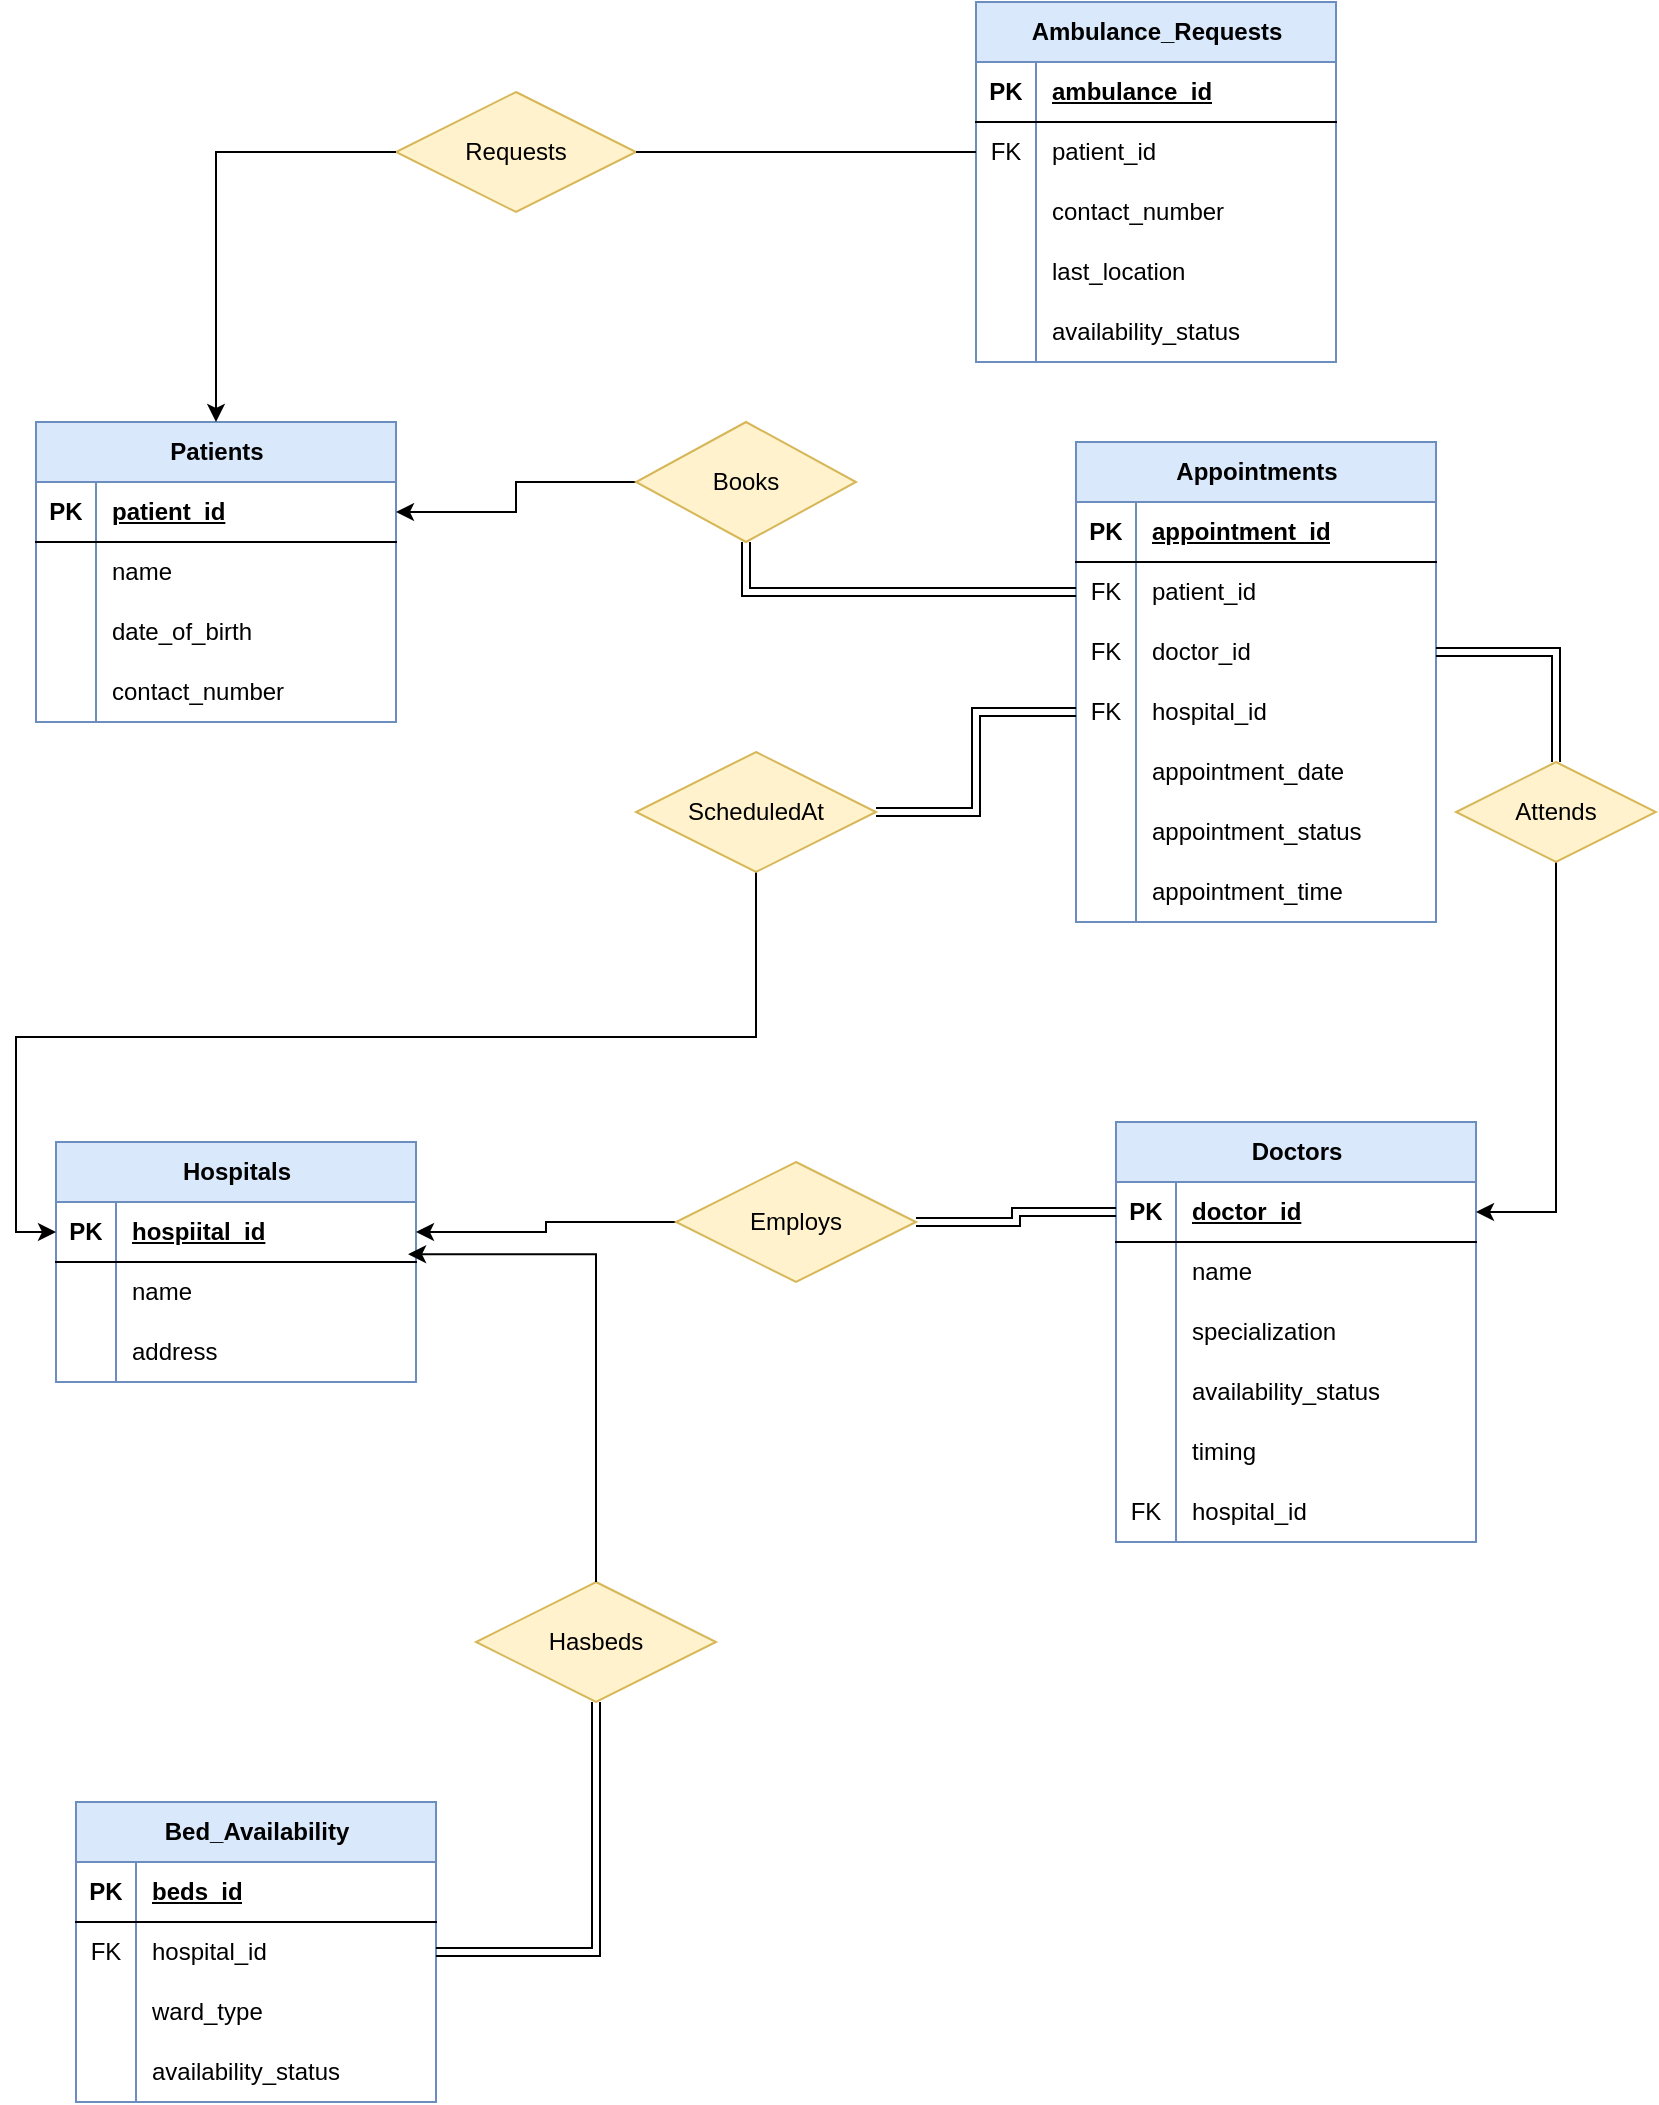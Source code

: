 <mxfile version="26.1.3">
  <diagram id="R2lEEEUBdFMjLlhIrx00" name="Page-1">
    <mxGraphModel dx="2250" dy="804" grid="0" gridSize="10" guides="1" tooltips="1" connect="1" arrows="1" fold="1" page="1" pageScale="1" pageWidth="850" pageHeight="1100" math="0" shadow="0" extFonts="Permanent Marker^https://fonts.googleapis.com/css?family=Permanent+Marker">
      <root>
        <mxCell id="0" />
        <mxCell id="1" parent="0" />
        <mxCell id="04bcfKcOpbfjEEzvRATr-1" value="Patients" style="shape=table;startSize=30;container=1;collapsible=1;childLayout=tableLayout;fixedRows=1;rowLines=0;fontStyle=1;align=center;resizeLast=1;html=1;fillColor=#dae8fc;strokeColor=#6c8ebf;" parent="1" vertex="1">
          <mxGeometry x="-820" y="230" width="180" height="150" as="geometry" />
        </mxCell>
        <mxCell id="04bcfKcOpbfjEEzvRATr-2" value="" style="shape=tableRow;horizontal=0;startSize=0;swimlaneHead=0;swimlaneBody=0;fillColor=none;collapsible=0;dropTarget=0;points=[[0,0.5],[1,0.5]];portConstraint=eastwest;top=0;left=0;right=0;bottom=1;" parent="04bcfKcOpbfjEEzvRATr-1" vertex="1">
          <mxGeometry y="30" width="180" height="30" as="geometry" />
        </mxCell>
        <mxCell id="04bcfKcOpbfjEEzvRATr-3" value="PK" style="shape=partialRectangle;connectable=0;fillColor=none;top=0;left=0;bottom=0;right=0;fontStyle=1;overflow=hidden;whiteSpace=wrap;html=1;" parent="04bcfKcOpbfjEEzvRATr-2" vertex="1">
          <mxGeometry width="30" height="30" as="geometry">
            <mxRectangle width="30" height="30" as="alternateBounds" />
          </mxGeometry>
        </mxCell>
        <mxCell id="04bcfKcOpbfjEEzvRATr-4" value="patient_id" style="shape=partialRectangle;connectable=0;fillColor=none;top=0;left=0;bottom=0;right=0;align=left;spacingLeft=6;fontStyle=5;overflow=hidden;whiteSpace=wrap;html=1;" parent="04bcfKcOpbfjEEzvRATr-2" vertex="1">
          <mxGeometry x="30" width="150" height="30" as="geometry">
            <mxRectangle width="150" height="30" as="alternateBounds" />
          </mxGeometry>
        </mxCell>
        <mxCell id="04bcfKcOpbfjEEzvRATr-5" value="" style="shape=tableRow;horizontal=0;startSize=0;swimlaneHead=0;swimlaneBody=0;fillColor=none;collapsible=0;dropTarget=0;points=[[0,0.5],[1,0.5]];portConstraint=eastwest;top=0;left=0;right=0;bottom=0;" parent="04bcfKcOpbfjEEzvRATr-1" vertex="1">
          <mxGeometry y="60" width="180" height="30" as="geometry" />
        </mxCell>
        <mxCell id="04bcfKcOpbfjEEzvRATr-6" value="" style="shape=partialRectangle;connectable=0;fillColor=none;top=0;left=0;bottom=0;right=0;editable=1;overflow=hidden;whiteSpace=wrap;html=1;" parent="04bcfKcOpbfjEEzvRATr-5" vertex="1">
          <mxGeometry width="30" height="30" as="geometry">
            <mxRectangle width="30" height="30" as="alternateBounds" />
          </mxGeometry>
        </mxCell>
        <mxCell id="04bcfKcOpbfjEEzvRATr-7" value="name" style="shape=partialRectangle;connectable=0;fillColor=none;top=0;left=0;bottom=0;right=0;align=left;spacingLeft=6;overflow=hidden;whiteSpace=wrap;html=1;" parent="04bcfKcOpbfjEEzvRATr-5" vertex="1">
          <mxGeometry x="30" width="150" height="30" as="geometry">
            <mxRectangle width="150" height="30" as="alternateBounds" />
          </mxGeometry>
        </mxCell>
        <mxCell id="04bcfKcOpbfjEEzvRATr-8" value="" style="shape=tableRow;horizontal=0;startSize=0;swimlaneHead=0;swimlaneBody=0;fillColor=none;collapsible=0;dropTarget=0;points=[[0,0.5],[1,0.5]];portConstraint=eastwest;top=0;left=0;right=0;bottom=0;" parent="04bcfKcOpbfjEEzvRATr-1" vertex="1">
          <mxGeometry y="90" width="180" height="30" as="geometry" />
        </mxCell>
        <mxCell id="04bcfKcOpbfjEEzvRATr-9" value="" style="shape=partialRectangle;connectable=0;fillColor=none;top=0;left=0;bottom=0;right=0;editable=1;overflow=hidden;whiteSpace=wrap;html=1;" parent="04bcfKcOpbfjEEzvRATr-8" vertex="1">
          <mxGeometry width="30" height="30" as="geometry">
            <mxRectangle width="30" height="30" as="alternateBounds" />
          </mxGeometry>
        </mxCell>
        <mxCell id="04bcfKcOpbfjEEzvRATr-10" value="date_of_birth" style="shape=partialRectangle;connectable=0;fillColor=none;top=0;left=0;bottom=0;right=0;align=left;spacingLeft=6;overflow=hidden;whiteSpace=wrap;html=1;" parent="04bcfKcOpbfjEEzvRATr-8" vertex="1">
          <mxGeometry x="30" width="150" height="30" as="geometry">
            <mxRectangle width="150" height="30" as="alternateBounds" />
          </mxGeometry>
        </mxCell>
        <mxCell id="04bcfKcOpbfjEEzvRATr-11" value="" style="shape=tableRow;horizontal=0;startSize=0;swimlaneHead=0;swimlaneBody=0;fillColor=none;collapsible=0;dropTarget=0;points=[[0,0.5],[1,0.5]];portConstraint=eastwest;top=0;left=0;right=0;bottom=0;" parent="04bcfKcOpbfjEEzvRATr-1" vertex="1">
          <mxGeometry y="120" width="180" height="30" as="geometry" />
        </mxCell>
        <mxCell id="04bcfKcOpbfjEEzvRATr-12" value="" style="shape=partialRectangle;connectable=0;fillColor=none;top=0;left=0;bottom=0;right=0;editable=1;overflow=hidden;whiteSpace=wrap;html=1;" parent="04bcfKcOpbfjEEzvRATr-11" vertex="1">
          <mxGeometry width="30" height="30" as="geometry">
            <mxRectangle width="30" height="30" as="alternateBounds" />
          </mxGeometry>
        </mxCell>
        <mxCell id="04bcfKcOpbfjEEzvRATr-13" value="contact_number" style="shape=partialRectangle;connectable=0;fillColor=none;top=0;left=0;bottom=0;right=0;align=left;spacingLeft=6;overflow=hidden;whiteSpace=wrap;html=1;" parent="04bcfKcOpbfjEEzvRATr-11" vertex="1">
          <mxGeometry x="30" width="150" height="30" as="geometry">
            <mxRectangle width="150" height="30" as="alternateBounds" />
          </mxGeometry>
        </mxCell>
        <mxCell id="04bcfKcOpbfjEEzvRATr-14" value="Appointments" style="shape=table;startSize=30;container=1;collapsible=1;childLayout=tableLayout;fixedRows=1;rowLines=0;fontStyle=1;align=center;resizeLast=1;html=1;fillColor=#dae8fc;strokeColor=#6c8ebf;" parent="1" vertex="1">
          <mxGeometry x="-300" y="240" width="180" height="240" as="geometry" />
        </mxCell>
        <mxCell id="04bcfKcOpbfjEEzvRATr-15" value="" style="shape=tableRow;horizontal=0;startSize=0;swimlaneHead=0;swimlaneBody=0;fillColor=none;collapsible=0;dropTarget=0;points=[[0,0.5],[1,0.5]];portConstraint=eastwest;top=0;left=0;right=0;bottom=1;" parent="04bcfKcOpbfjEEzvRATr-14" vertex="1">
          <mxGeometry y="30" width="180" height="30" as="geometry" />
        </mxCell>
        <mxCell id="04bcfKcOpbfjEEzvRATr-16" value="PK" style="shape=partialRectangle;connectable=0;fillColor=none;top=0;left=0;bottom=0;right=0;fontStyle=1;overflow=hidden;whiteSpace=wrap;html=1;" parent="04bcfKcOpbfjEEzvRATr-15" vertex="1">
          <mxGeometry width="30" height="30" as="geometry">
            <mxRectangle width="30" height="30" as="alternateBounds" />
          </mxGeometry>
        </mxCell>
        <mxCell id="04bcfKcOpbfjEEzvRATr-17" value="appointment_id" style="shape=partialRectangle;connectable=0;fillColor=none;top=0;left=0;bottom=0;right=0;align=left;spacingLeft=6;fontStyle=5;overflow=hidden;whiteSpace=wrap;html=1;" parent="04bcfKcOpbfjEEzvRATr-15" vertex="1">
          <mxGeometry x="30" width="150" height="30" as="geometry">
            <mxRectangle width="150" height="30" as="alternateBounds" />
          </mxGeometry>
        </mxCell>
        <mxCell id="04bcfKcOpbfjEEzvRATr-18" value="" style="shape=tableRow;horizontal=0;startSize=0;swimlaneHead=0;swimlaneBody=0;fillColor=none;collapsible=0;dropTarget=0;points=[[0,0.5],[1,0.5]];portConstraint=eastwest;top=0;left=0;right=0;bottom=0;" parent="04bcfKcOpbfjEEzvRATr-14" vertex="1">
          <mxGeometry y="60" width="180" height="30" as="geometry" />
        </mxCell>
        <mxCell id="04bcfKcOpbfjEEzvRATr-19" value="FK" style="shape=partialRectangle;connectable=0;fillColor=none;top=0;left=0;bottom=0;right=0;editable=1;overflow=hidden;whiteSpace=wrap;html=1;" parent="04bcfKcOpbfjEEzvRATr-18" vertex="1">
          <mxGeometry width="30" height="30" as="geometry">
            <mxRectangle width="30" height="30" as="alternateBounds" />
          </mxGeometry>
        </mxCell>
        <mxCell id="04bcfKcOpbfjEEzvRATr-20" value="patient_id" style="shape=partialRectangle;connectable=0;fillColor=none;top=0;left=0;bottom=0;right=0;align=left;spacingLeft=6;overflow=hidden;whiteSpace=wrap;html=1;" parent="04bcfKcOpbfjEEzvRATr-18" vertex="1">
          <mxGeometry x="30" width="150" height="30" as="geometry">
            <mxRectangle width="150" height="30" as="alternateBounds" />
          </mxGeometry>
        </mxCell>
        <mxCell id="04bcfKcOpbfjEEzvRATr-21" value="" style="shape=tableRow;horizontal=0;startSize=0;swimlaneHead=0;swimlaneBody=0;fillColor=none;collapsible=0;dropTarget=0;points=[[0,0.5],[1,0.5]];portConstraint=eastwest;top=0;left=0;right=0;bottom=0;" parent="04bcfKcOpbfjEEzvRATr-14" vertex="1">
          <mxGeometry y="90" width="180" height="30" as="geometry" />
        </mxCell>
        <mxCell id="04bcfKcOpbfjEEzvRATr-22" value="FK" style="shape=partialRectangle;connectable=0;fillColor=none;top=0;left=0;bottom=0;right=0;editable=1;overflow=hidden;whiteSpace=wrap;html=1;" parent="04bcfKcOpbfjEEzvRATr-21" vertex="1">
          <mxGeometry width="30" height="30" as="geometry">
            <mxRectangle width="30" height="30" as="alternateBounds" />
          </mxGeometry>
        </mxCell>
        <mxCell id="04bcfKcOpbfjEEzvRATr-23" value="doctor_id" style="shape=partialRectangle;connectable=0;fillColor=none;top=0;left=0;bottom=0;right=0;align=left;spacingLeft=6;overflow=hidden;whiteSpace=wrap;html=1;" parent="04bcfKcOpbfjEEzvRATr-21" vertex="1">
          <mxGeometry x="30" width="150" height="30" as="geometry">
            <mxRectangle width="150" height="30" as="alternateBounds" />
          </mxGeometry>
        </mxCell>
        <mxCell id="04bcfKcOpbfjEEzvRATr-24" value="" style="shape=tableRow;horizontal=0;startSize=0;swimlaneHead=0;swimlaneBody=0;fillColor=none;collapsible=0;dropTarget=0;points=[[0,0.5],[1,0.5]];portConstraint=eastwest;top=0;left=0;right=0;bottom=0;" parent="04bcfKcOpbfjEEzvRATr-14" vertex="1">
          <mxGeometry y="120" width="180" height="30" as="geometry" />
        </mxCell>
        <mxCell id="04bcfKcOpbfjEEzvRATr-25" value="FK" style="shape=partialRectangle;connectable=0;fillColor=none;top=0;left=0;bottom=0;right=0;editable=1;overflow=hidden;whiteSpace=wrap;html=1;" parent="04bcfKcOpbfjEEzvRATr-24" vertex="1">
          <mxGeometry width="30" height="30" as="geometry">
            <mxRectangle width="30" height="30" as="alternateBounds" />
          </mxGeometry>
        </mxCell>
        <mxCell id="04bcfKcOpbfjEEzvRATr-26" value="hospital_id" style="shape=partialRectangle;connectable=0;fillColor=none;top=0;left=0;bottom=0;right=0;align=left;spacingLeft=6;overflow=hidden;whiteSpace=wrap;html=1;" parent="04bcfKcOpbfjEEzvRATr-24" vertex="1">
          <mxGeometry x="30" width="150" height="30" as="geometry">
            <mxRectangle width="150" height="30" as="alternateBounds" />
          </mxGeometry>
        </mxCell>
        <mxCell id="04bcfKcOpbfjEEzvRATr-27" value="" style="shape=tableRow;horizontal=0;startSize=0;swimlaneHead=0;swimlaneBody=0;fillColor=none;collapsible=0;dropTarget=0;points=[[0,0.5],[1,0.5]];portConstraint=eastwest;top=0;left=0;right=0;bottom=0;" parent="04bcfKcOpbfjEEzvRATr-14" vertex="1">
          <mxGeometry y="150" width="180" height="30" as="geometry" />
        </mxCell>
        <mxCell id="04bcfKcOpbfjEEzvRATr-28" value="" style="shape=partialRectangle;connectable=0;fillColor=none;top=0;left=0;bottom=0;right=0;editable=1;overflow=hidden;whiteSpace=wrap;html=1;" parent="04bcfKcOpbfjEEzvRATr-27" vertex="1">
          <mxGeometry width="30" height="30" as="geometry">
            <mxRectangle width="30" height="30" as="alternateBounds" />
          </mxGeometry>
        </mxCell>
        <mxCell id="04bcfKcOpbfjEEzvRATr-29" value="appointment_date" style="shape=partialRectangle;connectable=0;fillColor=none;top=0;left=0;bottom=0;right=0;align=left;spacingLeft=6;overflow=hidden;whiteSpace=wrap;html=1;" parent="04bcfKcOpbfjEEzvRATr-27" vertex="1">
          <mxGeometry x="30" width="150" height="30" as="geometry">
            <mxRectangle width="150" height="30" as="alternateBounds" />
          </mxGeometry>
        </mxCell>
        <mxCell id="04bcfKcOpbfjEEzvRATr-30" value="" style="shape=tableRow;horizontal=0;startSize=0;swimlaneHead=0;swimlaneBody=0;fillColor=none;collapsible=0;dropTarget=0;points=[[0,0.5],[1,0.5]];portConstraint=eastwest;top=0;left=0;right=0;bottom=0;" parent="04bcfKcOpbfjEEzvRATr-14" vertex="1">
          <mxGeometry y="180" width="180" height="30" as="geometry" />
        </mxCell>
        <mxCell id="04bcfKcOpbfjEEzvRATr-31" value="" style="shape=partialRectangle;connectable=0;fillColor=none;top=0;left=0;bottom=0;right=0;editable=1;overflow=hidden;whiteSpace=wrap;html=1;" parent="04bcfKcOpbfjEEzvRATr-30" vertex="1">
          <mxGeometry width="30" height="30" as="geometry">
            <mxRectangle width="30" height="30" as="alternateBounds" />
          </mxGeometry>
        </mxCell>
        <mxCell id="04bcfKcOpbfjEEzvRATr-32" value="appointment_status" style="shape=partialRectangle;connectable=0;fillColor=none;top=0;left=0;bottom=0;right=0;align=left;spacingLeft=6;overflow=hidden;whiteSpace=wrap;html=1;" parent="04bcfKcOpbfjEEzvRATr-30" vertex="1">
          <mxGeometry x="30" width="150" height="30" as="geometry">
            <mxRectangle width="150" height="30" as="alternateBounds" />
          </mxGeometry>
        </mxCell>
        <mxCell id="OBaF5iX1bzfzKZibV4gf-2" value="" style="shape=tableRow;horizontal=0;startSize=0;swimlaneHead=0;swimlaneBody=0;fillColor=none;collapsible=0;dropTarget=0;points=[[0,0.5],[1,0.5]];portConstraint=eastwest;top=0;left=0;right=0;bottom=0;" vertex="1" parent="04bcfKcOpbfjEEzvRATr-14">
          <mxGeometry y="210" width="180" height="30" as="geometry" />
        </mxCell>
        <mxCell id="OBaF5iX1bzfzKZibV4gf-3" value="" style="shape=partialRectangle;connectable=0;fillColor=none;top=0;left=0;bottom=0;right=0;editable=1;overflow=hidden;whiteSpace=wrap;html=1;" vertex="1" parent="OBaF5iX1bzfzKZibV4gf-2">
          <mxGeometry width="30" height="30" as="geometry">
            <mxRectangle width="30" height="30" as="alternateBounds" />
          </mxGeometry>
        </mxCell>
        <mxCell id="OBaF5iX1bzfzKZibV4gf-4" value="appointment_time" style="shape=partialRectangle;connectable=0;fillColor=none;top=0;left=0;bottom=0;right=0;align=left;spacingLeft=6;overflow=hidden;whiteSpace=wrap;html=1;" vertex="1" parent="OBaF5iX1bzfzKZibV4gf-2">
          <mxGeometry x="30" width="150" height="30" as="geometry">
            <mxRectangle width="150" height="30" as="alternateBounds" />
          </mxGeometry>
        </mxCell>
        <mxCell id="04bcfKcOpbfjEEzvRATr-33" value="Doctors" style="shape=table;startSize=30;container=1;collapsible=1;childLayout=tableLayout;fixedRows=1;rowLines=0;fontStyle=1;align=center;resizeLast=1;html=1;fillColor=#dae8fc;strokeColor=#6c8ebf;" parent="1" vertex="1">
          <mxGeometry x="-280" y="580" width="180" height="210" as="geometry" />
        </mxCell>
        <mxCell id="04bcfKcOpbfjEEzvRATr-34" value="" style="shape=tableRow;horizontal=0;startSize=0;swimlaneHead=0;swimlaneBody=0;fillColor=none;collapsible=0;dropTarget=0;points=[[0,0.5],[1,0.5]];portConstraint=eastwest;top=0;left=0;right=0;bottom=1;" parent="04bcfKcOpbfjEEzvRATr-33" vertex="1">
          <mxGeometry y="30" width="180" height="30" as="geometry" />
        </mxCell>
        <mxCell id="04bcfKcOpbfjEEzvRATr-35" value="PK" style="shape=partialRectangle;connectable=0;fillColor=none;top=0;left=0;bottom=0;right=0;fontStyle=1;overflow=hidden;whiteSpace=wrap;html=1;" parent="04bcfKcOpbfjEEzvRATr-34" vertex="1">
          <mxGeometry width="30" height="30" as="geometry">
            <mxRectangle width="30" height="30" as="alternateBounds" />
          </mxGeometry>
        </mxCell>
        <mxCell id="04bcfKcOpbfjEEzvRATr-36" value="doctor_id" style="shape=partialRectangle;connectable=0;fillColor=none;top=0;left=0;bottom=0;right=0;align=left;spacingLeft=6;fontStyle=5;overflow=hidden;whiteSpace=wrap;html=1;" parent="04bcfKcOpbfjEEzvRATr-34" vertex="1">
          <mxGeometry x="30" width="150" height="30" as="geometry">
            <mxRectangle width="150" height="30" as="alternateBounds" />
          </mxGeometry>
        </mxCell>
        <mxCell id="04bcfKcOpbfjEEzvRATr-37" value="" style="shape=tableRow;horizontal=0;startSize=0;swimlaneHead=0;swimlaneBody=0;fillColor=none;collapsible=0;dropTarget=0;points=[[0,0.5],[1,0.5]];portConstraint=eastwest;top=0;left=0;right=0;bottom=0;" parent="04bcfKcOpbfjEEzvRATr-33" vertex="1">
          <mxGeometry y="60" width="180" height="30" as="geometry" />
        </mxCell>
        <mxCell id="04bcfKcOpbfjEEzvRATr-38" value="" style="shape=partialRectangle;connectable=0;fillColor=none;top=0;left=0;bottom=0;right=0;editable=1;overflow=hidden;whiteSpace=wrap;html=1;" parent="04bcfKcOpbfjEEzvRATr-37" vertex="1">
          <mxGeometry width="30" height="30" as="geometry">
            <mxRectangle width="30" height="30" as="alternateBounds" />
          </mxGeometry>
        </mxCell>
        <mxCell id="04bcfKcOpbfjEEzvRATr-39" value="name" style="shape=partialRectangle;connectable=0;fillColor=none;top=0;left=0;bottom=0;right=0;align=left;spacingLeft=6;overflow=hidden;whiteSpace=wrap;html=1;" parent="04bcfKcOpbfjEEzvRATr-37" vertex="1">
          <mxGeometry x="30" width="150" height="30" as="geometry">
            <mxRectangle width="150" height="30" as="alternateBounds" />
          </mxGeometry>
        </mxCell>
        <mxCell id="04bcfKcOpbfjEEzvRATr-40" value="" style="shape=tableRow;horizontal=0;startSize=0;swimlaneHead=0;swimlaneBody=0;fillColor=none;collapsible=0;dropTarget=0;points=[[0,0.5],[1,0.5]];portConstraint=eastwest;top=0;left=0;right=0;bottom=0;" parent="04bcfKcOpbfjEEzvRATr-33" vertex="1">
          <mxGeometry y="90" width="180" height="30" as="geometry" />
        </mxCell>
        <mxCell id="04bcfKcOpbfjEEzvRATr-41" value="" style="shape=partialRectangle;connectable=0;fillColor=none;top=0;left=0;bottom=0;right=0;editable=1;overflow=hidden;whiteSpace=wrap;html=1;" parent="04bcfKcOpbfjEEzvRATr-40" vertex="1">
          <mxGeometry width="30" height="30" as="geometry">
            <mxRectangle width="30" height="30" as="alternateBounds" />
          </mxGeometry>
        </mxCell>
        <mxCell id="04bcfKcOpbfjEEzvRATr-42" value="specialization" style="shape=partialRectangle;connectable=0;fillColor=none;top=0;left=0;bottom=0;right=0;align=left;spacingLeft=6;overflow=hidden;whiteSpace=wrap;html=1;" parent="04bcfKcOpbfjEEzvRATr-40" vertex="1">
          <mxGeometry x="30" width="150" height="30" as="geometry">
            <mxRectangle width="150" height="30" as="alternateBounds" />
          </mxGeometry>
        </mxCell>
        <mxCell id="04bcfKcOpbfjEEzvRATr-43" value="" style="shape=tableRow;horizontal=0;startSize=0;swimlaneHead=0;swimlaneBody=0;fillColor=none;collapsible=0;dropTarget=0;points=[[0,0.5],[1,0.5]];portConstraint=eastwest;top=0;left=0;right=0;bottom=0;" parent="04bcfKcOpbfjEEzvRATr-33" vertex="1">
          <mxGeometry y="120" width="180" height="30" as="geometry" />
        </mxCell>
        <mxCell id="04bcfKcOpbfjEEzvRATr-44" value="" style="shape=partialRectangle;connectable=0;fillColor=none;top=0;left=0;bottom=0;right=0;editable=1;overflow=hidden;whiteSpace=wrap;html=1;" parent="04bcfKcOpbfjEEzvRATr-43" vertex="1">
          <mxGeometry width="30" height="30" as="geometry">
            <mxRectangle width="30" height="30" as="alternateBounds" />
          </mxGeometry>
        </mxCell>
        <mxCell id="04bcfKcOpbfjEEzvRATr-45" value="availability_status" style="shape=partialRectangle;connectable=0;fillColor=none;top=0;left=0;bottom=0;right=0;align=left;spacingLeft=6;overflow=hidden;whiteSpace=wrap;html=1;" parent="04bcfKcOpbfjEEzvRATr-43" vertex="1">
          <mxGeometry x="30" width="150" height="30" as="geometry">
            <mxRectangle width="150" height="30" as="alternateBounds" />
          </mxGeometry>
        </mxCell>
        <mxCell id="04bcfKcOpbfjEEzvRATr-46" value="" style="shape=tableRow;horizontal=0;startSize=0;swimlaneHead=0;swimlaneBody=0;fillColor=none;collapsible=0;dropTarget=0;points=[[0,0.5],[1,0.5]];portConstraint=eastwest;top=0;left=0;right=0;bottom=0;" parent="04bcfKcOpbfjEEzvRATr-33" vertex="1">
          <mxGeometry y="150" width="180" height="30" as="geometry" />
        </mxCell>
        <mxCell id="04bcfKcOpbfjEEzvRATr-47" value="" style="shape=partialRectangle;connectable=0;fillColor=none;top=0;left=0;bottom=0;right=0;editable=1;overflow=hidden;whiteSpace=wrap;html=1;" parent="04bcfKcOpbfjEEzvRATr-46" vertex="1">
          <mxGeometry width="30" height="30" as="geometry">
            <mxRectangle width="30" height="30" as="alternateBounds" />
          </mxGeometry>
        </mxCell>
        <mxCell id="04bcfKcOpbfjEEzvRATr-48" value="timing" style="shape=partialRectangle;connectable=0;fillColor=none;top=0;left=0;bottom=0;right=0;align=left;spacingLeft=6;overflow=hidden;whiteSpace=wrap;html=1;" parent="04bcfKcOpbfjEEzvRATr-46" vertex="1">
          <mxGeometry x="30" width="150" height="30" as="geometry">
            <mxRectangle width="150" height="30" as="alternateBounds" />
          </mxGeometry>
        </mxCell>
        <mxCell id="04bcfKcOpbfjEEzvRATr-49" value="" style="shape=tableRow;horizontal=0;startSize=0;swimlaneHead=0;swimlaneBody=0;fillColor=none;collapsible=0;dropTarget=0;points=[[0,0.5],[1,0.5]];portConstraint=eastwest;top=0;left=0;right=0;bottom=0;" parent="04bcfKcOpbfjEEzvRATr-33" vertex="1">
          <mxGeometry y="180" width="180" height="30" as="geometry" />
        </mxCell>
        <mxCell id="04bcfKcOpbfjEEzvRATr-50" value="FK" style="shape=partialRectangle;connectable=0;fillColor=none;top=0;left=0;bottom=0;right=0;editable=1;overflow=hidden;whiteSpace=wrap;html=1;" parent="04bcfKcOpbfjEEzvRATr-49" vertex="1">
          <mxGeometry width="30" height="30" as="geometry">
            <mxRectangle width="30" height="30" as="alternateBounds" />
          </mxGeometry>
        </mxCell>
        <mxCell id="04bcfKcOpbfjEEzvRATr-51" value="hospital_id" style="shape=partialRectangle;connectable=0;fillColor=none;top=0;left=0;bottom=0;right=0;align=left;spacingLeft=6;overflow=hidden;whiteSpace=wrap;html=1;" parent="04bcfKcOpbfjEEzvRATr-49" vertex="1">
          <mxGeometry x="30" width="150" height="30" as="geometry">
            <mxRectangle width="150" height="30" as="alternateBounds" />
          </mxGeometry>
        </mxCell>
        <mxCell id="04bcfKcOpbfjEEzvRATr-52" value="Hospitals" style="shape=table;startSize=30;container=1;collapsible=1;childLayout=tableLayout;fixedRows=1;rowLines=0;fontStyle=1;align=center;resizeLast=1;html=1;fillColor=#dae8fc;strokeColor=#6c8ebf;" parent="1" vertex="1">
          <mxGeometry x="-810" y="590" width="180" height="120" as="geometry" />
        </mxCell>
        <mxCell id="04bcfKcOpbfjEEzvRATr-53" value="" style="shape=tableRow;horizontal=0;startSize=0;swimlaneHead=0;swimlaneBody=0;fillColor=none;collapsible=0;dropTarget=0;points=[[0,0.5],[1,0.5]];portConstraint=eastwest;top=0;left=0;right=0;bottom=1;" parent="04bcfKcOpbfjEEzvRATr-52" vertex="1">
          <mxGeometry y="30" width="180" height="30" as="geometry" />
        </mxCell>
        <mxCell id="04bcfKcOpbfjEEzvRATr-54" value="PK" style="shape=partialRectangle;connectable=0;fillColor=none;top=0;left=0;bottom=0;right=0;fontStyle=1;overflow=hidden;whiteSpace=wrap;html=1;" parent="04bcfKcOpbfjEEzvRATr-53" vertex="1">
          <mxGeometry width="30" height="30" as="geometry">
            <mxRectangle width="30" height="30" as="alternateBounds" />
          </mxGeometry>
        </mxCell>
        <mxCell id="04bcfKcOpbfjEEzvRATr-55" value="hospiital_id" style="shape=partialRectangle;connectable=0;fillColor=none;top=0;left=0;bottom=0;right=0;align=left;spacingLeft=6;fontStyle=5;overflow=hidden;whiteSpace=wrap;html=1;" parent="04bcfKcOpbfjEEzvRATr-53" vertex="1">
          <mxGeometry x="30" width="150" height="30" as="geometry">
            <mxRectangle width="150" height="30" as="alternateBounds" />
          </mxGeometry>
        </mxCell>
        <mxCell id="04bcfKcOpbfjEEzvRATr-56" value="" style="shape=tableRow;horizontal=0;startSize=0;swimlaneHead=0;swimlaneBody=0;fillColor=none;collapsible=0;dropTarget=0;points=[[0,0.5],[1,0.5]];portConstraint=eastwest;top=0;left=0;right=0;bottom=0;" parent="04bcfKcOpbfjEEzvRATr-52" vertex="1">
          <mxGeometry y="60" width="180" height="30" as="geometry" />
        </mxCell>
        <mxCell id="04bcfKcOpbfjEEzvRATr-57" value="" style="shape=partialRectangle;connectable=0;fillColor=none;top=0;left=0;bottom=0;right=0;editable=1;overflow=hidden;whiteSpace=wrap;html=1;" parent="04bcfKcOpbfjEEzvRATr-56" vertex="1">
          <mxGeometry width="30" height="30" as="geometry">
            <mxRectangle width="30" height="30" as="alternateBounds" />
          </mxGeometry>
        </mxCell>
        <mxCell id="04bcfKcOpbfjEEzvRATr-58" value="name" style="shape=partialRectangle;connectable=0;fillColor=none;top=0;left=0;bottom=0;right=0;align=left;spacingLeft=6;overflow=hidden;whiteSpace=wrap;html=1;" parent="04bcfKcOpbfjEEzvRATr-56" vertex="1">
          <mxGeometry x="30" width="150" height="30" as="geometry">
            <mxRectangle width="150" height="30" as="alternateBounds" />
          </mxGeometry>
        </mxCell>
        <mxCell id="04bcfKcOpbfjEEzvRATr-59" value="" style="shape=tableRow;horizontal=0;startSize=0;swimlaneHead=0;swimlaneBody=0;fillColor=none;collapsible=0;dropTarget=0;points=[[0,0.5],[1,0.5]];portConstraint=eastwest;top=0;left=0;right=0;bottom=0;" parent="04bcfKcOpbfjEEzvRATr-52" vertex="1">
          <mxGeometry y="90" width="180" height="30" as="geometry" />
        </mxCell>
        <mxCell id="04bcfKcOpbfjEEzvRATr-60" value="" style="shape=partialRectangle;connectable=0;fillColor=none;top=0;left=0;bottom=0;right=0;editable=1;overflow=hidden;whiteSpace=wrap;html=1;" parent="04bcfKcOpbfjEEzvRATr-59" vertex="1">
          <mxGeometry width="30" height="30" as="geometry">
            <mxRectangle width="30" height="30" as="alternateBounds" />
          </mxGeometry>
        </mxCell>
        <mxCell id="04bcfKcOpbfjEEzvRATr-61" value="address" style="shape=partialRectangle;connectable=0;fillColor=none;top=0;left=0;bottom=0;right=0;align=left;spacingLeft=6;overflow=hidden;whiteSpace=wrap;html=1;" parent="04bcfKcOpbfjEEzvRATr-59" vertex="1">
          <mxGeometry x="30" width="150" height="30" as="geometry">
            <mxRectangle width="150" height="30" as="alternateBounds" />
          </mxGeometry>
        </mxCell>
        <mxCell id="04bcfKcOpbfjEEzvRATr-65" value="Bed_Availability" style="shape=table;startSize=30;container=1;collapsible=1;childLayout=tableLayout;fixedRows=1;rowLines=0;fontStyle=1;align=center;resizeLast=1;html=1;fillColor=#dae8fc;strokeColor=#6c8ebf;" parent="1" vertex="1">
          <mxGeometry x="-800" y="920" width="180" height="150" as="geometry" />
        </mxCell>
        <mxCell id="04bcfKcOpbfjEEzvRATr-66" value="" style="shape=tableRow;horizontal=0;startSize=0;swimlaneHead=0;swimlaneBody=0;fillColor=none;collapsible=0;dropTarget=0;points=[[0,0.5],[1,0.5]];portConstraint=eastwest;top=0;left=0;right=0;bottom=1;" parent="04bcfKcOpbfjEEzvRATr-65" vertex="1">
          <mxGeometry y="30" width="180" height="30" as="geometry" />
        </mxCell>
        <mxCell id="04bcfKcOpbfjEEzvRATr-67" value="PK" style="shape=partialRectangle;connectable=0;fillColor=none;top=0;left=0;bottom=0;right=0;fontStyle=1;overflow=hidden;whiteSpace=wrap;html=1;" parent="04bcfKcOpbfjEEzvRATr-66" vertex="1">
          <mxGeometry width="30" height="30" as="geometry">
            <mxRectangle width="30" height="30" as="alternateBounds" />
          </mxGeometry>
        </mxCell>
        <mxCell id="04bcfKcOpbfjEEzvRATr-68" value="beds_id" style="shape=partialRectangle;connectable=0;fillColor=none;top=0;left=0;bottom=0;right=0;align=left;spacingLeft=6;fontStyle=5;overflow=hidden;whiteSpace=wrap;html=1;" parent="04bcfKcOpbfjEEzvRATr-66" vertex="1">
          <mxGeometry x="30" width="150" height="30" as="geometry">
            <mxRectangle width="150" height="30" as="alternateBounds" />
          </mxGeometry>
        </mxCell>
        <mxCell id="04bcfKcOpbfjEEzvRATr-69" value="" style="shape=tableRow;horizontal=0;startSize=0;swimlaneHead=0;swimlaneBody=0;fillColor=none;collapsible=0;dropTarget=0;points=[[0,0.5],[1,0.5]];portConstraint=eastwest;top=0;left=0;right=0;bottom=0;" parent="04bcfKcOpbfjEEzvRATr-65" vertex="1">
          <mxGeometry y="60" width="180" height="30" as="geometry" />
        </mxCell>
        <mxCell id="04bcfKcOpbfjEEzvRATr-70" value="FK" style="shape=partialRectangle;connectable=0;fillColor=none;top=0;left=0;bottom=0;right=0;editable=1;overflow=hidden;whiteSpace=wrap;html=1;" parent="04bcfKcOpbfjEEzvRATr-69" vertex="1">
          <mxGeometry width="30" height="30" as="geometry">
            <mxRectangle width="30" height="30" as="alternateBounds" />
          </mxGeometry>
        </mxCell>
        <mxCell id="04bcfKcOpbfjEEzvRATr-71" value="hospital_id" style="shape=partialRectangle;connectable=0;fillColor=none;top=0;left=0;bottom=0;right=0;align=left;spacingLeft=6;overflow=hidden;whiteSpace=wrap;html=1;" parent="04bcfKcOpbfjEEzvRATr-69" vertex="1">
          <mxGeometry x="30" width="150" height="30" as="geometry">
            <mxRectangle width="150" height="30" as="alternateBounds" />
          </mxGeometry>
        </mxCell>
        <mxCell id="04bcfKcOpbfjEEzvRATr-72" value="" style="shape=tableRow;horizontal=0;startSize=0;swimlaneHead=0;swimlaneBody=0;fillColor=none;collapsible=0;dropTarget=0;points=[[0,0.5],[1,0.5]];portConstraint=eastwest;top=0;left=0;right=0;bottom=0;" parent="04bcfKcOpbfjEEzvRATr-65" vertex="1">
          <mxGeometry y="90" width="180" height="30" as="geometry" />
        </mxCell>
        <mxCell id="04bcfKcOpbfjEEzvRATr-73" value="" style="shape=partialRectangle;connectable=0;fillColor=none;top=0;left=0;bottom=0;right=0;editable=1;overflow=hidden;whiteSpace=wrap;html=1;" parent="04bcfKcOpbfjEEzvRATr-72" vertex="1">
          <mxGeometry width="30" height="30" as="geometry">
            <mxRectangle width="30" height="30" as="alternateBounds" />
          </mxGeometry>
        </mxCell>
        <mxCell id="04bcfKcOpbfjEEzvRATr-74" value="ward_type" style="shape=partialRectangle;connectable=0;fillColor=none;top=0;left=0;bottom=0;right=0;align=left;spacingLeft=6;overflow=hidden;whiteSpace=wrap;html=1;" parent="04bcfKcOpbfjEEzvRATr-72" vertex="1">
          <mxGeometry x="30" width="150" height="30" as="geometry">
            <mxRectangle width="150" height="30" as="alternateBounds" />
          </mxGeometry>
        </mxCell>
        <mxCell id="04bcfKcOpbfjEEzvRATr-75" value="" style="shape=tableRow;horizontal=0;startSize=0;swimlaneHead=0;swimlaneBody=0;fillColor=none;collapsible=0;dropTarget=0;points=[[0,0.5],[1,0.5]];portConstraint=eastwest;top=0;left=0;right=0;bottom=0;" parent="04bcfKcOpbfjEEzvRATr-65" vertex="1">
          <mxGeometry y="120" width="180" height="30" as="geometry" />
        </mxCell>
        <mxCell id="04bcfKcOpbfjEEzvRATr-76" value="" style="shape=partialRectangle;connectable=0;fillColor=none;top=0;left=0;bottom=0;right=0;editable=1;overflow=hidden;whiteSpace=wrap;html=1;" parent="04bcfKcOpbfjEEzvRATr-75" vertex="1">
          <mxGeometry width="30" height="30" as="geometry">
            <mxRectangle width="30" height="30" as="alternateBounds" />
          </mxGeometry>
        </mxCell>
        <mxCell id="04bcfKcOpbfjEEzvRATr-77" value="availability_status" style="shape=partialRectangle;connectable=0;fillColor=none;top=0;left=0;bottom=0;right=0;align=left;spacingLeft=6;overflow=hidden;whiteSpace=wrap;html=1;" parent="04bcfKcOpbfjEEzvRATr-75" vertex="1">
          <mxGeometry x="30" width="150" height="30" as="geometry">
            <mxRectangle width="150" height="30" as="alternateBounds" />
          </mxGeometry>
        </mxCell>
        <mxCell id="04bcfKcOpbfjEEzvRATr-78" value="Ambulance_Requests" style="shape=table;startSize=30;container=1;collapsible=1;childLayout=tableLayout;fixedRows=1;rowLines=0;fontStyle=1;align=center;resizeLast=1;html=1;fillColor=#dae8fc;strokeColor=#6c8ebf;" parent="1" vertex="1">
          <mxGeometry x="-350" y="20" width="180" height="180" as="geometry" />
        </mxCell>
        <mxCell id="04bcfKcOpbfjEEzvRATr-79" value="" style="shape=tableRow;horizontal=0;startSize=0;swimlaneHead=0;swimlaneBody=0;fillColor=none;collapsible=0;dropTarget=0;points=[[0,0.5],[1,0.5]];portConstraint=eastwest;top=0;left=0;right=0;bottom=1;" parent="04bcfKcOpbfjEEzvRATr-78" vertex="1">
          <mxGeometry y="30" width="180" height="30" as="geometry" />
        </mxCell>
        <mxCell id="04bcfKcOpbfjEEzvRATr-80" value="PK" style="shape=partialRectangle;connectable=0;fillColor=none;top=0;left=0;bottom=0;right=0;fontStyle=1;overflow=hidden;whiteSpace=wrap;html=1;" parent="04bcfKcOpbfjEEzvRATr-79" vertex="1">
          <mxGeometry width="30" height="30" as="geometry">
            <mxRectangle width="30" height="30" as="alternateBounds" />
          </mxGeometry>
        </mxCell>
        <mxCell id="04bcfKcOpbfjEEzvRATr-81" value="ambulance_id" style="shape=partialRectangle;connectable=0;fillColor=none;top=0;left=0;bottom=0;right=0;align=left;spacingLeft=6;fontStyle=5;overflow=hidden;whiteSpace=wrap;html=1;" parent="04bcfKcOpbfjEEzvRATr-79" vertex="1">
          <mxGeometry x="30" width="150" height="30" as="geometry">
            <mxRectangle width="150" height="30" as="alternateBounds" />
          </mxGeometry>
        </mxCell>
        <mxCell id="04bcfKcOpbfjEEzvRATr-82" value="" style="shape=tableRow;horizontal=0;startSize=0;swimlaneHead=0;swimlaneBody=0;fillColor=none;collapsible=0;dropTarget=0;points=[[0,0.5],[1,0.5]];portConstraint=eastwest;top=0;left=0;right=0;bottom=0;" parent="04bcfKcOpbfjEEzvRATr-78" vertex="1">
          <mxGeometry y="60" width="180" height="30" as="geometry" />
        </mxCell>
        <mxCell id="04bcfKcOpbfjEEzvRATr-83" value="FK" style="shape=partialRectangle;connectable=0;fillColor=none;top=0;left=0;bottom=0;right=0;editable=1;overflow=hidden;whiteSpace=wrap;html=1;" parent="04bcfKcOpbfjEEzvRATr-82" vertex="1">
          <mxGeometry width="30" height="30" as="geometry">
            <mxRectangle width="30" height="30" as="alternateBounds" />
          </mxGeometry>
        </mxCell>
        <mxCell id="04bcfKcOpbfjEEzvRATr-84" value="patient_id" style="shape=partialRectangle;connectable=0;fillColor=none;top=0;left=0;bottom=0;right=0;align=left;spacingLeft=6;overflow=hidden;whiteSpace=wrap;html=1;" parent="04bcfKcOpbfjEEzvRATr-82" vertex="1">
          <mxGeometry x="30" width="150" height="30" as="geometry">
            <mxRectangle width="150" height="30" as="alternateBounds" />
          </mxGeometry>
        </mxCell>
        <mxCell id="04bcfKcOpbfjEEzvRATr-85" value="" style="shape=tableRow;horizontal=0;startSize=0;swimlaneHead=0;swimlaneBody=0;fillColor=none;collapsible=0;dropTarget=0;points=[[0,0.5],[1,0.5]];portConstraint=eastwest;top=0;left=0;right=0;bottom=0;" parent="04bcfKcOpbfjEEzvRATr-78" vertex="1">
          <mxGeometry y="90" width="180" height="30" as="geometry" />
        </mxCell>
        <mxCell id="04bcfKcOpbfjEEzvRATr-86" value="" style="shape=partialRectangle;connectable=0;fillColor=none;top=0;left=0;bottom=0;right=0;editable=1;overflow=hidden;whiteSpace=wrap;html=1;" parent="04bcfKcOpbfjEEzvRATr-85" vertex="1">
          <mxGeometry width="30" height="30" as="geometry">
            <mxRectangle width="30" height="30" as="alternateBounds" />
          </mxGeometry>
        </mxCell>
        <mxCell id="04bcfKcOpbfjEEzvRATr-87" value="contact_number" style="shape=partialRectangle;connectable=0;fillColor=none;top=0;left=0;bottom=0;right=0;align=left;spacingLeft=6;overflow=hidden;whiteSpace=wrap;html=1;" parent="04bcfKcOpbfjEEzvRATr-85" vertex="1">
          <mxGeometry x="30" width="150" height="30" as="geometry">
            <mxRectangle width="150" height="30" as="alternateBounds" />
          </mxGeometry>
        </mxCell>
        <mxCell id="04bcfKcOpbfjEEzvRATr-88" value="" style="shape=tableRow;horizontal=0;startSize=0;swimlaneHead=0;swimlaneBody=0;fillColor=none;collapsible=0;dropTarget=0;points=[[0,0.5],[1,0.5]];portConstraint=eastwest;top=0;left=0;right=0;bottom=0;" parent="04bcfKcOpbfjEEzvRATr-78" vertex="1">
          <mxGeometry y="120" width="180" height="30" as="geometry" />
        </mxCell>
        <mxCell id="04bcfKcOpbfjEEzvRATr-89" value="" style="shape=partialRectangle;connectable=0;fillColor=none;top=0;left=0;bottom=0;right=0;editable=1;overflow=hidden;whiteSpace=wrap;html=1;" parent="04bcfKcOpbfjEEzvRATr-88" vertex="1">
          <mxGeometry width="30" height="30" as="geometry">
            <mxRectangle width="30" height="30" as="alternateBounds" />
          </mxGeometry>
        </mxCell>
        <mxCell id="04bcfKcOpbfjEEzvRATr-90" value="last_location" style="shape=partialRectangle;connectable=0;fillColor=none;top=0;left=0;bottom=0;right=0;align=left;spacingLeft=6;overflow=hidden;whiteSpace=wrap;html=1;" parent="04bcfKcOpbfjEEzvRATr-88" vertex="1">
          <mxGeometry x="30" width="150" height="30" as="geometry">
            <mxRectangle width="150" height="30" as="alternateBounds" />
          </mxGeometry>
        </mxCell>
        <mxCell id="04bcfKcOpbfjEEzvRATr-105" value="" style="shape=tableRow;horizontal=0;startSize=0;swimlaneHead=0;swimlaneBody=0;fillColor=none;collapsible=0;dropTarget=0;points=[[0,0.5],[1,0.5]];portConstraint=eastwest;top=0;left=0;right=0;bottom=0;" parent="04bcfKcOpbfjEEzvRATr-78" vertex="1">
          <mxGeometry y="150" width="180" height="30" as="geometry" />
        </mxCell>
        <mxCell id="04bcfKcOpbfjEEzvRATr-106" value="" style="shape=partialRectangle;connectable=0;fillColor=none;top=0;left=0;bottom=0;right=0;editable=1;overflow=hidden;whiteSpace=wrap;html=1;" parent="04bcfKcOpbfjEEzvRATr-105" vertex="1">
          <mxGeometry width="30" height="30" as="geometry">
            <mxRectangle width="30" height="30" as="alternateBounds" />
          </mxGeometry>
        </mxCell>
        <mxCell id="04bcfKcOpbfjEEzvRATr-107" value="availability_status" style="shape=partialRectangle;connectable=0;fillColor=none;top=0;left=0;bottom=0;right=0;align=left;spacingLeft=6;overflow=hidden;whiteSpace=wrap;html=1;" parent="04bcfKcOpbfjEEzvRATr-105" vertex="1">
          <mxGeometry x="30" width="150" height="30" as="geometry">
            <mxRectangle width="150" height="30" as="alternateBounds" />
          </mxGeometry>
        </mxCell>
        <mxCell id="04bcfKcOpbfjEEzvRATr-112" style="edgeStyle=orthogonalEdgeStyle;rounded=0;orthogonalLoop=1;jettySize=auto;html=1;shape=link;" parent="1" source="04bcfKcOpbfjEEzvRATr-91" target="04bcfKcOpbfjEEzvRATr-18" edge="1">
          <mxGeometry relative="1" as="geometry" />
        </mxCell>
        <mxCell id="IUR6eznAgIB-manJfnQv-1" style="edgeStyle=orthogonalEdgeStyle;rounded=0;orthogonalLoop=1;jettySize=auto;html=1;" parent="1" source="04bcfKcOpbfjEEzvRATr-91" target="04bcfKcOpbfjEEzvRATr-2" edge="1">
          <mxGeometry relative="1" as="geometry" />
        </mxCell>
        <mxCell id="04bcfKcOpbfjEEzvRATr-91" value="Books" style="shape=rhombus;perimeter=rhombusPerimeter;whiteSpace=wrap;html=1;align=center;fillColor=#fff2cc;strokeColor=#d6b656;" parent="1" vertex="1">
          <mxGeometry x="-520" y="230" width="110" height="60" as="geometry" />
        </mxCell>
        <mxCell id="IUR6eznAgIB-manJfnQv-4" style="edgeStyle=orthogonalEdgeStyle;rounded=0;orthogonalLoop=1;jettySize=auto;html=1;" parent="1" source="04bcfKcOpbfjEEzvRATr-111" target="04bcfKcOpbfjEEzvRATr-53" edge="1">
          <mxGeometry relative="1" as="geometry" />
        </mxCell>
        <mxCell id="IUR6eznAgIB-manJfnQv-5" style="edgeStyle=orthogonalEdgeStyle;rounded=0;orthogonalLoop=1;jettySize=auto;html=1;entryX=0;entryY=0.5;entryDx=0;entryDy=0;shape=link;" parent="1" source="04bcfKcOpbfjEEzvRATr-111" target="04bcfKcOpbfjEEzvRATr-34" edge="1">
          <mxGeometry relative="1" as="geometry" />
        </mxCell>
        <mxCell id="04bcfKcOpbfjEEzvRATr-111" value="Employs" style="shape=rhombus;perimeter=rhombusPerimeter;whiteSpace=wrap;html=1;align=center;fillColor=#fff2cc;strokeColor=#d6b656;" parent="1" vertex="1">
          <mxGeometry x="-500" y="600" width="120" height="60" as="geometry" />
        </mxCell>
        <mxCell id="04bcfKcOpbfjEEzvRATr-115" style="edgeStyle=orthogonalEdgeStyle;rounded=0;orthogonalLoop=1;jettySize=auto;html=1;exitX=1;exitY=0.5;exitDx=0;exitDy=0;entryX=0;entryY=0.5;entryDx=0;entryDy=0;shape=link;" parent="1" source="04bcfKcOpbfjEEzvRATr-113" target="04bcfKcOpbfjEEzvRATr-24" edge="1">
          <mxGeometry relative="1" as="geometry" />
        </mxCell>
        <mxCell id="IUR6eznAgIB-manJfnQv-3" style="edgeStyle=orthogonalEdgeStyle;rounded=0;orthogonalLoop=1;jettySize=auto;html=1;entryX=0;entryY=0.5;entryDx=0;entryDy=0;" parent="1" source="04bcfKcOpbfjEEzvRATr-113" target="04bcfKcOpbfjEEzvRATr-53" edge="1">
          <mxGeometry relative="1" as="geometry" />
        </mxCell>
        <mxCell id="04bcfKcOpbfjEEzvRATr-113" value="ScheduledAt" style="shape=rhombus;perimeter=rhombusPerimeter;whiteSpace=wrap;html=1;align=center;fillColor=#fff2cc;strokeColor=#d6b656;" parent="1" vertex="1">
          <mxGeometry x="-520" y="395" width="120" height="60" as="geometry" />
        </mxCell>
        <mxCell id="04bcfKcOpbfjEEzvRATr-118" style="edgeStyle=orthogonalEdgeStyle;rounded=0;orthogonalLoop=1;jettySize=auto;html=1;entryX=1;entryY=0.5;entryDx=0;entryDy=0;shape=link;" parent="1" source="04bcfKcOpbfjEEzvRATr-116" target="04bcfKcOpbfjEEzvRATr-21" edge="1">
          <mxGeometry relative="1" as="geometry" />
        </mxCell>
        <mxCell id="IUR6eznAgIB-manJfnQv-2" style="edgeStyle=orthogonalEdgeStyle;rounded=0;orthogonalLoop=1;jettySize=auto;html=1;" parent="1" source="04bcfKcOpbfjEEzvRATr-116" target="04bcfKcOpbfjEEzvRATr-34" edge="1">
          <mxGeometry relative="1" as="geometry" />
        </mxCell>
        <mxCell id="04bcfKcOpbfjEEzvRATr-116" value="Attends" style="shape=rhombus;perimeter=rhombusPerimeter;whiteSpace=wrap;html=1;align=center;fillColor=#fff2cc;strokeColor=#d6b656;" parent="1" vertex="1">
          <mxGeometry x="-110" y="400" width="100" height="50" as="geometry" />
        </mxCell>
        <mxCell id="IUR6eznAgIB-manJfnQv-7" style="edgeStyle=orthogonalEdgeStyle;rounded=0;orthogonalLoop=1;jettySize=auto;html=1;entryX=1;entryY=0.5;entryDx=0;entryDy=0;shape=link;" parent="1" source="IUR6eznAgIB-manJfnQv-6" target="04bcfKcOpbfjEEzvRATr-69" edge="1">
          <mxGeometry relative="1" as="geometry" />
        </mxCell>
        <mxCell id="IUR6eznAgIB-manJfnQv-6" value="Hasbeds" style="shape=rhombus;perimeter=rhombusPerimeter;whiteSpace=wrap;html=1;align=center;fillColor=#fff2cc;strokeColor=#d6b656;" parent="1" vertex="1">
          <mxGeometry x="-600" y="810" width="120" height="60" as="geometry" />
        </mxCell>
        <mxCell id="IUR6eznAgIB-manJfnQv-8" style="edgeStyle=orthogonalEdgeStyle;rounded=0;orthogonalLoop=1;jettySize=auto;html=1;entryX=0.978;entryY=0.871;entryDx=0;entryDy=0;entryPerimeter=0;" parent="1" source="IUR6eznAgIB-manJfnQv-6" target="04bcfKcOpbfjEEzvRATr-53" edge="1">
          <mxGeometry relative="1" as="geometry" />
        </mxCell>
        <mxCell id="IUR6eznAgIB-manJfnQv-9" value="Requests" style="shape=rhombus;perimeter=rhombusPerimeter;whiteSpace=wrap;html=1;align=center;fillColor=#fff2cc;strokeColor=#d6b656;" parent="1" vertex="1">
          <mxGeometry x="-640" y="65" width="120" height="60" as="geometry" />
        </mxCell>
        <mxCell id="IUR6eznAgIB-manJfnQv-16" value="" style="endArrow=none;html=1;rounded=0;exitX=1;exitY=0.5;exitDx=0;exitDy=0;entryX=0;entryY=0.5;entryDx=0;entryDy=0;" parent="1" source="IUR6eznAgIB-manJfnQv-9" target="04bcfKcOpbfjEEzvRATr-82" edge="1">
          <mxGeometry relative="1" as="geometry">
            <mxPoint x="-520" y="90" as="sourcePoint" />
            <mxPoint x="-360" y="90" as="targetPoint" />
          </mxGeometry>
        </mxCell>
        <mxCell id="OBaF5iX1bzfzKZibV4gf-5" style="edgeStyle=orthogonalEdgeStyle;rounded=0;orthogonalLoop=1;jettySize=auto;html=1;entryX=0.5;entryY=0;entryDx=0;entryDy=0;" edge="1" parent="1" target="04bcfKcOpbfjEEzvRATr-1">
          <mxGeometry relative="1" as="geometry">
            <mxPoint x="-640" y="95" as="sourcePoint" />
            <mxPoint x="-760" y="110" as="targetPoint" />
            <Array as="points">
              <mxPoint x="-730" y="95" />
            </Array>
          </mxGeometry>
        </mxCell>
      </root>
    </mxGraphModel>
  </diagram>
</mxfile>
